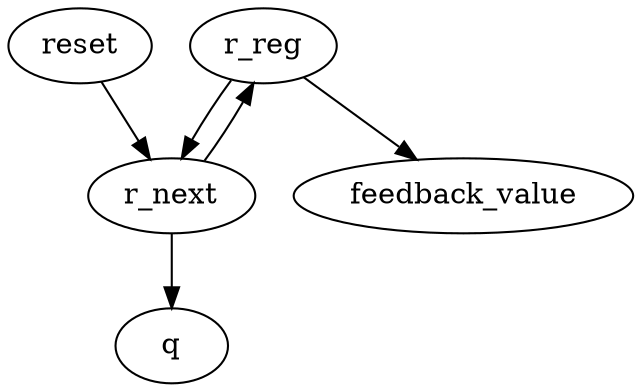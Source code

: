 strict digraph "" {
	r_reg -> r_next	[weight=1.0];
	r_reg -> feedback_value	[weight=1.0];
	r_next -> r_reg	[weight=1.0];
	r_next -> q	[weight=1.0];
	reset -> r_next	[weight=1.0];
}
